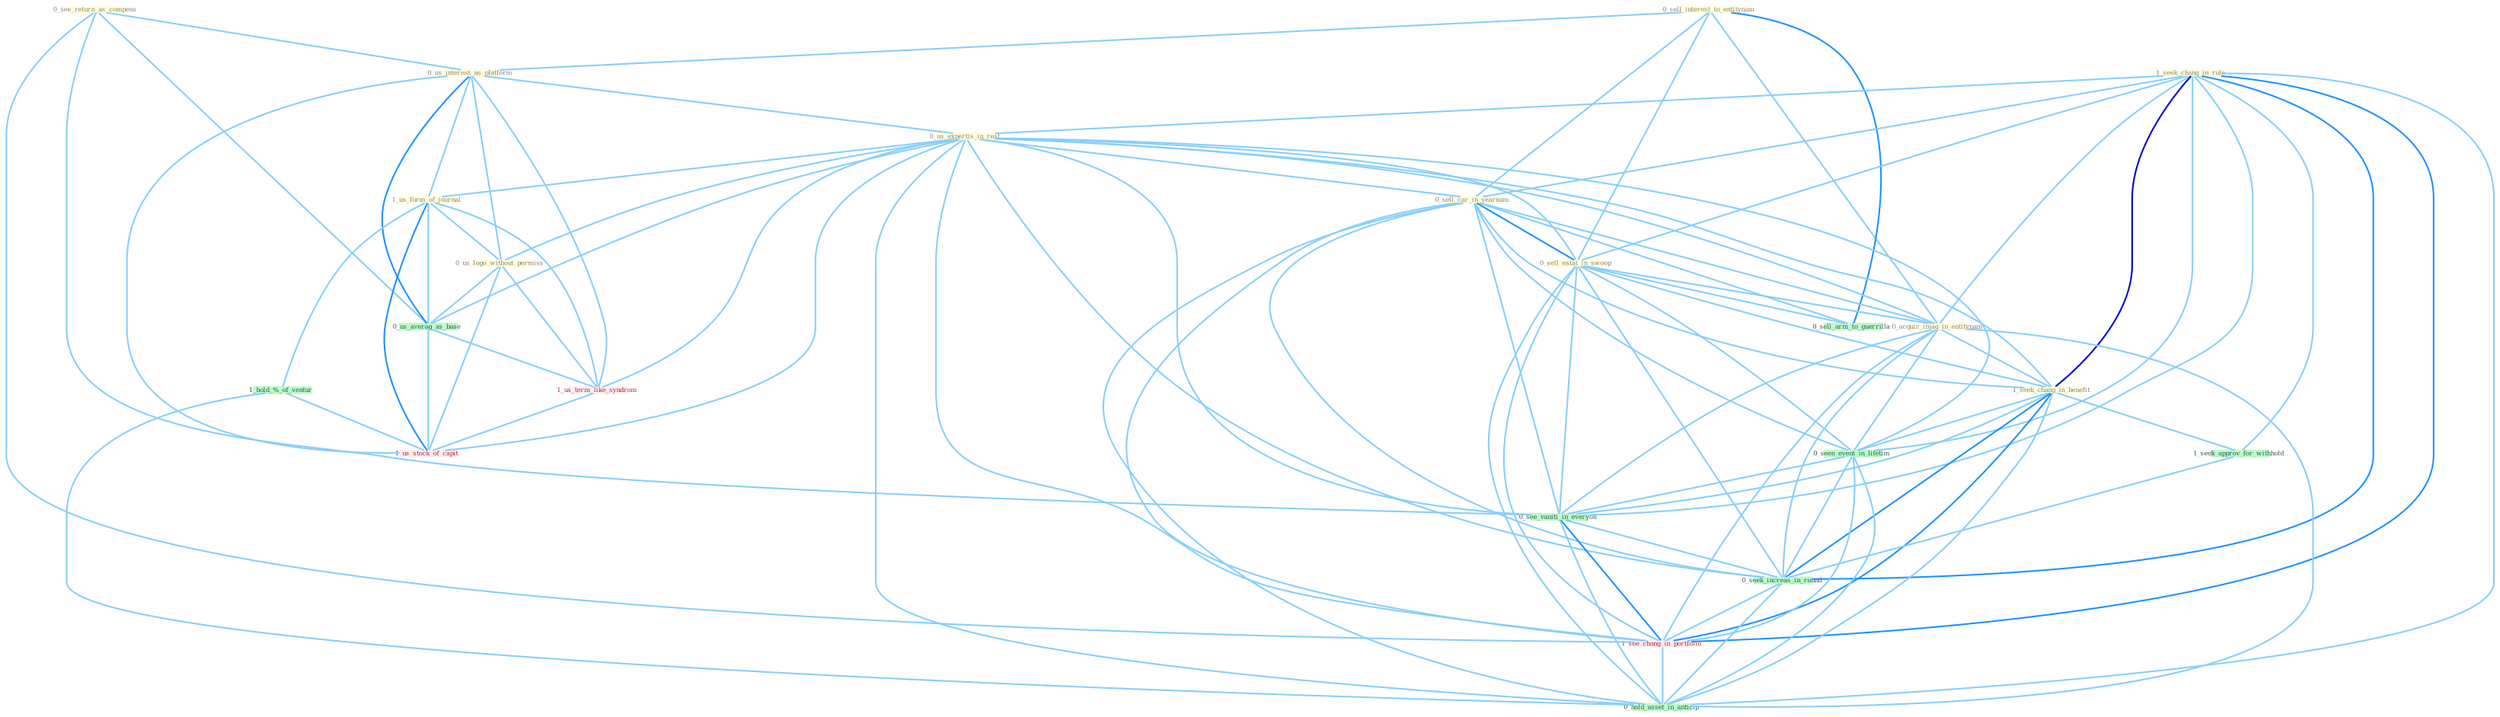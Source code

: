 Graph G{ 
    node
    [shape=polygon,style=filled,width=.5,height=.06,color="#BDFCC9",fixedsize=true,fontsize=4,
    fontcolor="#2f4f4f"];
    {node
    [color="#ffffe0", fontcolor="#8b7d6b"] "0_see_return_as_compens " "0_sell_interest_to_entitynam " "0_us_interest_as_platform " "1_seek_chang_in_rule " "0_us_expertis_in_rest " "0_sell_car_in_yearnum " "1_us_form_of_journal " "0_sell_estat_in_swoop " "0_acquir_imag_in_entitynam " "1_seek_chang_in_benefit " "0_us_logo_without_permiss "}
{node [color="#fff0f5", fontcolor="#b22222"] "1_us_term_like_syndrom " "1_us_stock_of_capit " "1_see_chang_in_portfolio "}
edge [color="#B0E2FF"];

	"0_see_return_as_compens " -- "0_us_interest_as_platform " [w="1", color="#87cefa" ];
	"0_see_return_as_compens " -- "0_us_averag_as_base " [w="1", color="#87cefa" ];
	"0_see_return_as_compens " -- "0_see_vaniti_in_everyon " [w="1", color="#87cefa" ];
	"0_see_return_as_compens " -- "1_see_chang_in_portfolio " [w="1", color="#87cefa" ];
	"0_sell_interest_to_entitynam " -- "0_us_interest_as_platform " [w="1", color="#87cefa" ];
	"0_sell_interest_to_entitynam " -- "0_sell_car_in_yearnum " [w="1", color="#87cefa" ];
	"0_sell_interest_to_entitynam " -- "0_sell_estat_in_swoop " [w="1", color="#87cefa" ];
	"0_sell_interest_to_entitynam " -- "0_acquir_imag_in_entitynam " [w="1", color="#87cefa" ];
	"0_sell_interest_to_entitynam " -- "0_sell_arm_to_guerrilla " [w="2", color="#1e90ff" , len=0.8];
	"0_us_interest_as_platform " -- "0_us_expertis_in_rest " [w="1", color="#87cefa" ];
	"0_us_interest_as_platform " -- "1_us_form_of_journal " [w="1", color="#87cefa" ];
	"0_us_interest_as_platform " -- "0_us_logo_without_permiss " [w="1", color="#87cefa" ];
	"0_us_interest_as_platform " -- "0_us_averag_as_base " [w="2", color="#1e90ff" , len=0.8];
	"0_us_interest_as_platform " -- "1_us_term_like_syndrom " [w="1", color="#87cefa" ];
	"0_us_interest_as_platform " -- "1_us_stock_of_capit " [w="1", color="#87cefa" ];
	"1_seek_chang_in_rule " -- "0_us_expertis_in_rest " [w="1", color="#87cefa" ];
	"1_seek_chang_in_rule " -- "0_sell_car_in_yearnum " [w="1", color="#87cefa" ];
	"1_seek_chang_in_rule " -- "0_sell_estat_in_swoop " [w="1", color="#87cefa" ];
	"1_seek_chang_in_rule " -- "0_acquir_imag_in_entitynam " [w="1", color="#87cefa" ];
	"1_seek_chang_in_rule " -- "1_seek_chang_in_benefit " [w="3", color="#0000cd" , len=0.6];
	"1_seek_chang_in_rule " -- "0_seen_event_in_lifetim " [w="1", color="#87cefa" ];
	"1_seek_chang_in_rule " -- "1_seek_approv_for_withhold " [w="1", color="#87cefa" ];
	"1_seek_chang_in_rule " -- "0_see_vaniti_in_everyon " [w="1", color="#87cefa" ];
	"1_seek_chang_in_rule " -- "0_seek_increas_in_round " [w="2", color="#1e90ff" , len=0.8];
	"1_seek_chang_in_rule " -- "1_see_chang_in_portfolio " [w="2", color="#1e90ff" , len=0.8];
	"1_seek_chang_in_rule " -- "0_hold_asset_in_anticip " [w="1", color="#87cefa" ];
	"0_us_expertis_in_rest " -- "0_sell_car_in_yearnum " [w="1", color="#87cefa" ];
	"0_us_expertis_in_rest " -- "1_us_form_of_journal " [w="1", color="#87cefa" ];
	"0_us_expertis_in_rest " -- "0_sell_estat_in_swoop " [w="1", color="#87cefa" ];
	"0_us_expertis_in_rest " -- "0_acquir_imag_in_entitynam " [w="1", color="#87cefa" ];
	"0_us_expertis_in_rest " -- "1_seek_chang_in_benefit " [w="1", color="#87cefa" ];
	"0_us_expertis_in_rest " -- "0_us_logo_without_permiss " [w="1", color="#87cefa" ];
	"0_us_expertis_in_rest " -- "0_seen_event_in_lifetim " [w="1", color="#87cefa" ];
	"0_us_expertis_in_rest " -- "0_us_averag_as_base " [w="1", color="#87cefa" ];
	"0_us_expertis_in_rest " -- "1_us_term_like_syndrom " [w="1", color="#87cefa" ];
	"0_us_expertis_in_rest " -- "0_see_vaniti_in_everyon " [w="1", color="#87cefa" ];
	"0_us_expertis_in_rest " -- "0_seek_increas_in_round " [w="1", color="#87cefa" ];
	"0_us_expertis_in_rest " -- "1_us_stock_of_capit " [w="1", color="#87cefa" ];
	"0_us_expertis_in_rest " -- "1_see_chang_in_portfolio " [w="1", color="#87cefa" ];
	"0_us_expertis_in_rest " -- "0_hold_asset_in_anticip " [w="1", color="#87cefa" ];
	"0_sell_car_in_yearnum " -- "0_sell_estat_in_swoop " [w="2", color="#1e90ff" , len=0.8];
	"0_sell_car_in_yearnum " -- "0_acquir_imag_in_entitynam " [w="1", color="#87cefa" ];
	"0_sell_car_in_yearnum " -- "1_seek_chang_in_benefit " [w="1", color="#87cefa" ];
	"0_sell_car_in_yearnum " -- "0_seen_event_in_lifetim " [w="1", color="#87cefa" ];
	"0_sell_car_in_yearnum " -- "0_see_vaniti_in_everyon " [w="1", color="#87cefa" ];
	"0_sell_car_in_yearnum " -- "0_sell_arm_to_guerrilla " [w="1", color="#87cefa" ];
	"0_sell_car_in_yearnum " -- "0_seek_increas_in_round " [w="1", color="#87cefa" ];
	"0_sell_car_in_yearnum " -- "1_see_chang_in_portfolio " [w="1", color="#87cefa" ];
	"0_sell_car_in_yearnum " -- "0_hold_asset_in_anticip " [w="1", color="#87cefa" ];
	"1_us_form_of_journal " -- "0_us_logo_without_permiss " [w="1", color="#87cefa" ];
	"1_us_form_of_journal " -- "0_us_averag_as_base " [w="1", color="#87cefa" ];
	"1_us_form_of_journal " -- "1_us_term_like_syndrom " [w="1", color="#87cefa" ];
	"1_us_form_of_journal " -- "1_hold_%_of_ventur " [w="1", color="#87cefa" ];
	"1_us_form_of_journal " -- "1_us_stock_of_capit " [w="2", color="#1e90ff" , len=0.8];
	"0_sell_estat_in_swoop " -- "0_acquir_imag_in_entitynam " [w="1", color="#87cefa" ];
	"0_sell_estat_in_swoop " -- "1_seek_chang_in_benefit " [w="1", color="#87cefa" ];
	"0_sell_estat_in_swoop " -- "0_seen_event_in_lifetim " [w="1", color="#87cefa" ];
	"0_sell_estat_in_swoop " -- "0_see_vaniti_in_everyon " [w="1", color="#87cefa" ];
	"0_sell_estat_in_swoop " -- "0_sell_arm_to_guerrilla " [w="1", color="#87cefa" ];
	"0_sell_estat_in_swoop " -- "0_seek_increas_in_round " [w="1", color="#87cefa" ];
	"0_sell_estat_in_swoop " -- "1_see_chang_in_portfolio " [w="1", color="#87cefa" ];
	"0_sell_estat_in_swoop " -- "0_hold_asset_in_anticip " [w="1", color="#87cefa" ];
	"0_acquir_imag_in_entitynam " -- "1_seek_chang_in_benefit " [w="1", color="#87cefa" ];
	"0_acquir_imag_in_entitynam " -- "0_seen_event_in_lifetim " [w="1", color="#87cefa" ];
	"0_acquir_imag_in_entitynam " -- "0_see_vaniti_in_everyon " [w="1", color="#87cefa" ];
	"0_acquir_imag_in_entitynam " -- "0_seek_increas_in_round " [w="1", color="#87cefa" ];
	"0_acquir_imag_in_entitynam " -- "1_see_chang_in_portfolio " [w="1", color="#87cefa" ];
	"0_acquir_imag_in_entitynam " -- "0_hold_asset_in_anticip " [w="1", color="#87cefa" ];
	"1_seek_chang_in_benefit " -- "0_seen_event_in_lifetim " [w="1", color="#87cefa" ];
	"1_seek_chang_in_benefit " -- "1_seek_approv_for_withhold " [w="1", color="#87cefa" ];
	"1_seek_chang_in_benefit " -- "0_see_vaniti_in_everyon " [w="1", color="#87cefa" ];
	"1_seek_chang_in_benefit " -- "0_seek_increas_in_round " [w="2", color="#1e90ff" , len=0.8];
	"1_seek_chang_in_benefit " -- "1_see_chang_in_portfolio " [w="2", color="#1e90ff" , len=0.8];
	"1_seek_chang_in_benefit " -- "0_hold_asset_in_anticip " [w="1", color="#87cefa" ];
	"0_us_logo_without_permiss " -- "0_us_averag_as_base " [w="1", color="#87cefa" ];
	"0_us_logo_without_permiss " -- "1_us_term_like_syndrom " [w="1", color="#87cefa" ];
	"0_us_logo_without_permiss " -- "1_us_stock_of_capit " [w="1", color="#87cefa" ];
	"0_seen_event_in_lifetim " -- "0_see_vaniti_in_everyon " [w="1", color="#87cefa" ];
	"0_seen_event_in_lifetim " -- "0_seek_increas_in_round " [w="1", color="#87cefa" ];
	"0_seen_event_in_lifetim " -- "1_see_chang_in_portfolio " [w="1", color="#87cefa" ];
	"0_seen_event_in_lifetim " -- "0_hold_asset_in_anticip " [w="1", color="#87cefa" ];
	"0_us_averag_as_base " -- "1_us_term_like_syndrom " [w="1", color="#87cefa" ];
	"0_us_averag_as_base " -- "1_us_stock_of_capit " [w="1", color="#87cefa" ];
	"1_us_term_like_syndrom " -- "1_us_stock_of_capit " [w="1", color="#87cefa" ];
	"1_seek_approv_for_withhold " -- "0_seek_increas_in_round " [w="1", color="#87cefa" ];
	"1_hold_%_of_ventur " -- "1_us_stock_of_capit " [w="1", color="#87cefa" ];
	"1_hold_%_of_ventur " -- "0_hold_asset_in_anticip " [w="1", color="#87cefa" ];
	"0_see_vaniti_in_everyon " -- "0_seek_increas_in_round " [w="1", color="#87cefa" ];
	"0_see_vaniti_in_everyon " -- "1_see_chang_in_portfolio " [w="2", color="#1e90ff" , len=0.8];
	"0_see_vaniti_in_everyon " -- "0_hold_asset_in_anticip " [w="1", color="#87cefa" ];
	"0_seek_increas_in_round " -- "1_see_chang_in_portfolio " [w="1", color="#87cefa" ];
	"0_seek_increas_in_round " -- "0_hold_asset_in_anticip " [w="1", color="#87cefa" ];
	"1_see_chang_in_portfolio " -- "0_hold_asset_in_anticip " [w="1", color="#87cefa" ];
}